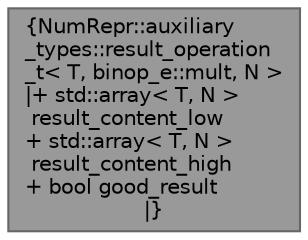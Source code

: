 digraph "NumRepr::auxiliary_types::result_operation_t&lt; T, binop_e::mult, N &gt;"
{
 // INTERACTIVE_SVG=YES
 // LATEX_PDF_SIZE
  bgcolor="transparent";
  edge [fontname=Helvetica,fontsize=10,labelfontname=Helvetica,labelfontsize=10];
  node [fontname=Helvetica,fontsize=10,shape=box,height=0.2,width=0.4];
  Node1 [label="{NumRepr::auxiliary\l_types::result_operation\l_t\< T, binop_e::mult, N \>\n|+ std::array\< T, N \>\l result_content_low\l+ std::array\< T, N \>\l result_content_high\l+ bool good_result\l|}",height=0.2,width=0.4,color="gray40", fillcolor="grey60", style="filled", fontcolor="black",tooltip=" "];
}
